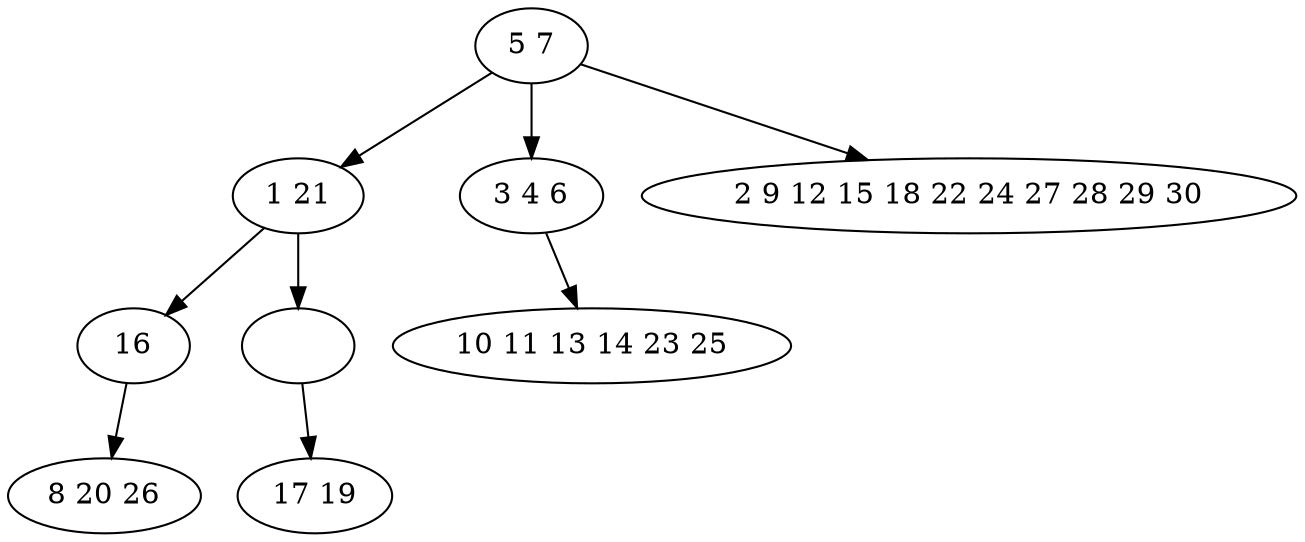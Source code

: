 digraph true_tree {
	"0" -> "1"
	"0" -> "2"
	"1" -> "3"
	"2" -> "4"
	"0" -> "5"
	"3" -> "6"
	"1" -> "7"
	"7" -> "8"
	"0" [label="5 7"];
	"1" [label="1 21"];
	"2" [label="3 4 6"];
	"3" [label="16"];
	"4" [label="10 11 13 14 23 25"];
	"5" [label="2 9 12 15 18 22 24 27 28 29 30"];
	"6" [label="8 20 26"];
	"7" [label=""];
	"8" [label="17 19"];
}
